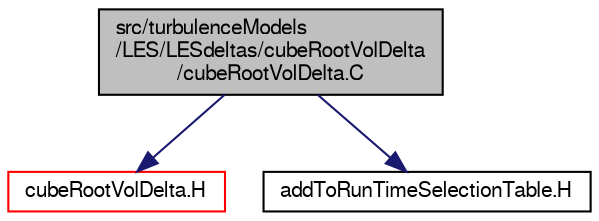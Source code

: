 digraph "src/turbulenceModels/LES/LESdeltas/cubeRootVolDelta/cubeRootVolDelta.C"
{
  bgcolor="transparent";
  edge [fontname="FreeSans",fontsize="10",labelfontname="FreeSans",labelfontsize="10"];
  node [fontname="FreeSans",fontsize="10",shape=record];
  Node0 [label="src/turbulenceModels\l/LES/LESdeltas/cubeRootVolDelta\l/cubeRootVolDelta.C",height=0.2,width=0.4,color="black", fillcolor="grey75", style="filled", fontcolor="black"];
  Node0 -> Node1 [color="midnightblue",fontsize="10",style="solid",fontname="FreeSans"];
  Node1 [label="cubeRootVolDelta.H",height=0.2,width=0.4,color="red",URL="$a40460.html"];
  Node0 -> Node3 [color="midnightblue",fontsize="10",style="solid",fontname="FreeSans"];
  Node3 [label="addToRunTimeSelectionTable.H",height=0.2,width=0.4,color="black",URL="$a09263.html",tooltip="Macros for easy insertion into run-time selection tables. "];
}
